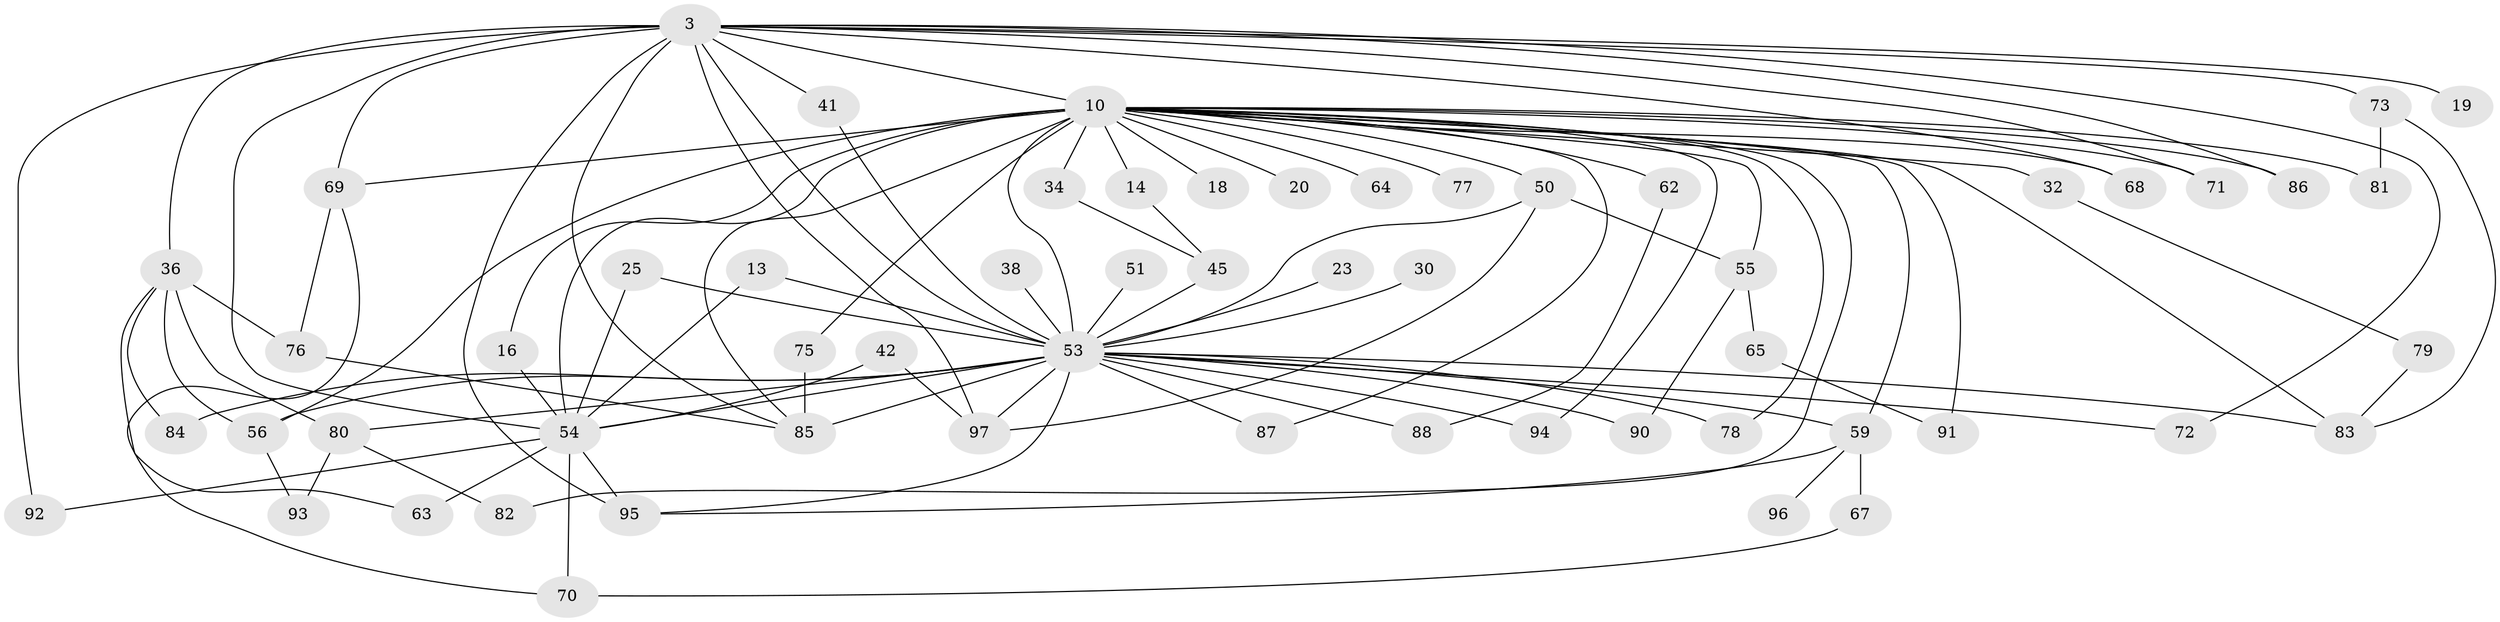 // original degree distribution, {23: 0.010309278350515464, 25: 0.010309278350515464, 19: 0.020618556701030927, 12: 0.010309278350515464, 24: 0.020618556701030927, 22: 0.010309278350515464, 17: 0.010309278350515464, 15: 0.010309278350515464, 4: 0.15463917525773196, 3: 0.17525773195876287, 2: 0.5257731958762887, 9: 0.010309278350515464, 5: 0.020618556701030927, 6: 0.010309278350515464}
// Generated by graph-tools (version 1.1) at 2025/47/03/04/25 21:47:47]
// undirected, 58 vertices, 105 edges
graph export_dot {
graph [start="1"]
  node [color=gray90,style=filled];
  3 [super="+1"];
  10 [super="+6+5"];
  13;
  14;
  16;
  18;
  19;
  20;
  23;
  25;
  30;
  32;
  34;
  36 [super="+29"];
  38;
  41;
  42;
  45 [super="+39"];
  50 [super="+31+44"];
  51;
  53 [super="+26+2+8"];
  54 [super="+35+49+9"];
  55;
  56 [super="+22"];
  59 [super="+58"];
  62 [super="+47"];
  63;
  64 [super="+12"];
  65;
  67;
  68;
  69 [super="+24"];
  70 [super="+66"];
  71;
  72;
  73 [super="+17"];
  75;
  76 [super="+74"];
  77;
  78;
  79;
  80 [super="+52"];
  81;
  82;
  83 [super="+11"];
  84;
  85 [super="+40+61"];
  86;
  87;
  88;
  90;
  91 [super="+21"];
  92;
  93;
  94;
  95 [super="+48+89+60"];
  96;
  97 [super="+27"];
  3 -- 10 [weight=6];
  3 -- 19 [weight=2];
  3 -- 41;
  3 -- 68;
  3 -- 73 [weight=2];
  3 -- 86;
  3 -- 71;
  3 -- 72;
  3 -- 92;
  3 -- 36 [weight=3];
  3 -- 69;
  3 -- 53 [weight=7];
  3 -- 95 [weight=3];
  3 -- 97;
  3 -- 54 [weight=6];
  3 -- 85;
  10 -- 18 [weight=2];
  10 -- 20 [weight=2];
  10 -- 32 [weight=2];
  10 -- 34 [weight=2];
  10 -- 53 [weight=10];
  10 -- 55;
  10 -- 68;
  10 -- 71;
  10 -- 75;
  10 -- 77 [weight=2];
  10 -- 86;
  10 -- 87;
  10 -- 64 [weight=2];
  10 -- 69 [weight=2];
  10 -- 14 [weight=2];
  10 -- 78;
  10 -- 16;
  10 -- 82;
  10 -- 94;
  10 -- 91 [weight=3];
  10 -- 50;
  10 -- 81;
  10 -- 62 [weight=3];
  10 -- 59 [weight=2];
  10 -- 56;
  10 -- 83;
  10 -- 54 [weight=7];
  10 -- 85;
  13 -- 53;
  13 -- 54;
  14 -- 45;
  16 -- 54;
  23 -- 53;
  25 -- 53;
  25 -- 54;
  30 -- 53 [weight=2];
  32 -- 79;
  34 -- 45;
  36 -- 63;
  36 -- 84;
  36 -- 56;
  36 -- 80;
  36 -- 76;
  38 -- 53 [weight=2];
  41 -- 53;
  42 -- 97;
  42 -- 54;
  45 -- 53;
  50 -- 55;
  50 -- 97;
  50 -- 53 [weight=3];
  51 -- 53 [weight=2];
  53 -- 85 [weight=3];
  53 -- 78;
  53 -- 88;
  53 -- 94;
  53 -- 59 [weight=3];
  53 -- 72;
  53 -- 80 [weight=2];
  53 -- 84;
  53 -- 87;
  53 -- 90;
  53 -- 56;
  53 -- 95;
  53 -- 83;
  53 -- 97;
  53 -- 54 [weight=7];
  54 -- 70 [weight=2];
  54 -- 92;
  54 -- 63;
  54 -- 95;
  55 -- 65;
  55 -- 90;
  56 -- 93;
  59 -- 96;
  59 -- 67;
  59 -- 95;
  62 -- 88;
  65 -- 91;
  67 -- 70;
  69 -- 76;
  69 -- 70;
  73 -- 81;
  73 -- 83;
  75 -- 85;
  76 -- 85;
  79 -- 83;
  80 -- 82;
  80 -- 93;
}
